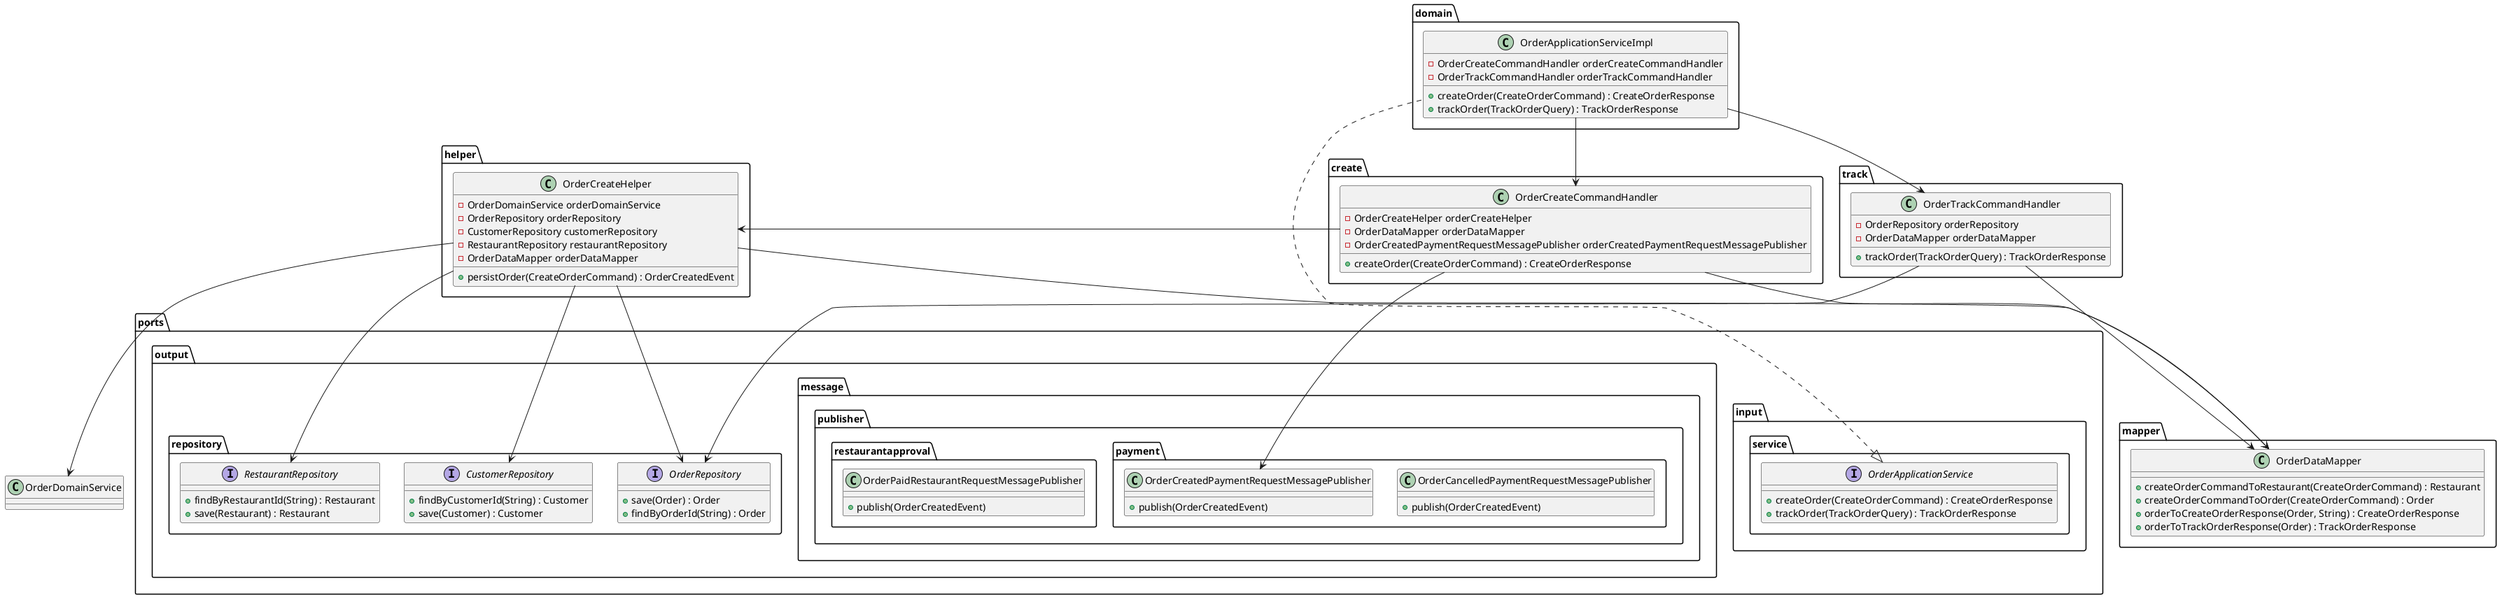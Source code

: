 @startuml
package "ports.input.service" {
    interface OrderApplicationService {
        + createOrder(CreateOrderCommand) : CreateOrderResponse
        + trackOrder(TrackOrderQuery) : TrackOrderResponse
    }
}

package "domain" {
    class OrderApplicationServiceImpl {
        - OrderCreateCommandHandler orderCreateCommandHandler
        - OrderTrackCommandHandler orderTrackCommandHandler
        + createOrder(CreateOrderCommand) : CreateOrderResponse
        + trackOrder(TrackOrderQuery) : TrackOrderResponse
    }
}

package "create" {
    class OrderCreateCommandHandler {
        - OrderCreateHelper orderCreateHelper
        - OrderDataMapper orderDataMapper
        - OrderCreatedPaymentRequestMessagePublisher orderCreatedPaymentRequestMessagePublisher
        + createOrder(CreateOrderCommand) : CreateOrderResponse
    }
}

package "track" {
    class OrderTrackCommandHandler {
        - OrderRepository orderRepository
        - OrderDataMapper orderDataMapper
        + trackOrder(TrackOrderQuery) : TrackOrderResponse
    }
}

package "helper" {
    class OrderCreateHelper {
        - OrderDomainService orderDomainService
        - OrderRepository orderRepository
        - CustomerRepository customerRepository
        - RestaurantRepository restaurantRepository
        - OrderDataMapper orderDataMapper
        + persistOrder(CreateOrderCommand) : OrderCreatedEvent
    }
}

package "mapper" {
    class OrderDataMapper {
        + createOrderCommandToRestaurant(CreateOrderCommand) : Restaurant
        + createOrderCommandToOrder(CreateOrderCommand) : Order
        + orderToCreateOrderResponse(Order, String) : CreateOrderResponse
        + orderToTrackOrderResponse(Order) : TrackOrderResponse
    }
}

package "ports.output.message.publisher.payment" {
    class OrderCancelledPaymentRequestMessagePublisher {
        + publish(OrderCreatedEvent)
    }

     class OrderCreatedPaymentRequestMessagePublisher {
        + publish(OrderCreatedEvent)
    }
}

package "ports.output.message.publisher.restaurantapproval" {
    class OrderPaidRestaurantRequestMessagePublisher {
        + publish(OrderCreatedEvent)
    }
}

package "ports.output.repository" {
    interface CustomerRepository {
        + findByCustomerId(String) : Customer
        + save(Customer) : Customer
    }

    interface OrderRepository {
        + save(Order) : Order
        + findByOrderId(String) : Order
    }

    interface RestaurantRepository {
        + findByRestaurantId(String) : Restaurant
        + save(Restaurant) : Restaurant
    }
}

OrderApplicationService <|.. OrderApplicationServiceImpl
OrderApplicationServiceImpl --> OrderCreateCommandHandler
OrderApplicationServiceImpl --> OrderTrackCommandHandler
OrderCreateCommandHandler --> OrderCreateHelper
OrderCreateCommandHandler --> OrderDataMapper
OrderCreateCommandHandler --> OrderCreatedPaymentRequestMessagePublisher
OrderTrackCommandHandler --> OrderRepository
OrderTrackCommandHandler --> OrderDataMapper
OrderCreateHelper --> OrderDomainService
OrderCreateHelper --> OrderRepository
OrderCreateHelper --> CustomerRepository
OrderCreateHelper --> RestaurantRepository
OrderCreateHelper --> OrderDataMapper
@enduml